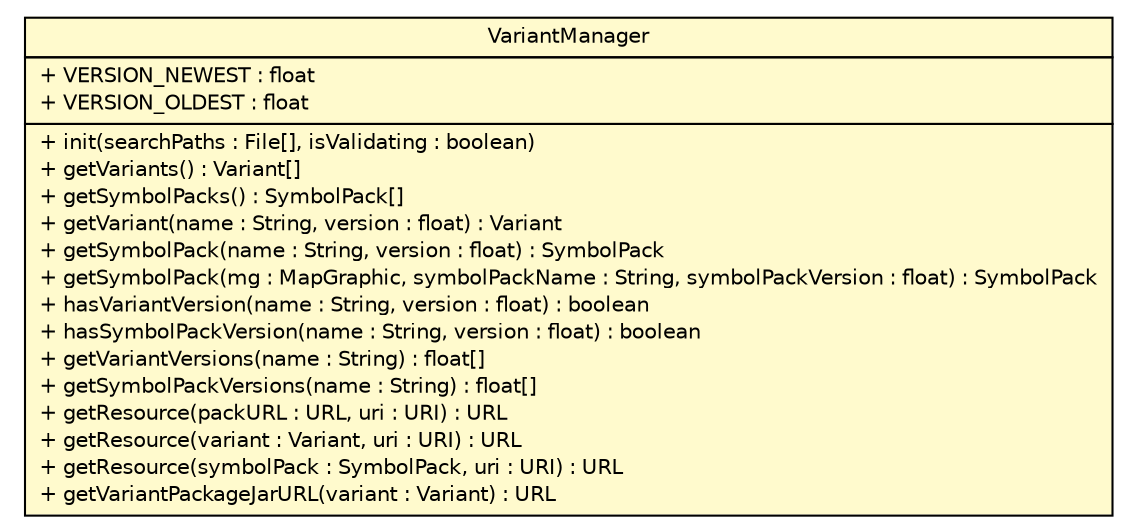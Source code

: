 #!/usr/local/bin/dot
#
# Class diagram 
# Generated by UMLGraph version 5.2 (http://www.umlgraph.org/)
#

digraph G {
	edge [fontname="Helvetica",fontsize=10,labelfontname="Helvetica",labelfontsize=10];
	node [fontname="Helvetica",fontsize=10,shape=plaintext];
	nodesep=0.25;
	ranksep=0.5;
	// dip.world.variant.VariantManager
	c10020 [label=<<table title="dip.world.variant.VariantManager" border="0" cellborder="1" cellspacing="0" cellpadding="2" port="p" bgcolor="lemonChiffon" href="./VariantManager.html">
		<tr><td><table border="0" cellspacing="0" cellpadding="1">
<tr><td align="center" balign="center"> VariantManager </td></tr>
		</table></td></tr>
		<tr><td><table border="0" cellspacing="0" cellpadding="1">
<tr><td align="left" balign="left"> + VERSION_NEWEST : float </td></tr>
<tr><td align="left" balign="left"> + VERSION_OLDEST : float </td></tr>
		</table></td></tr>
		<tr><td><table border="0" cellspacing="0" cellpadding="1">
<tr><td align="left" balign="left"> + init(searchPaths : File[], isValidating : boolean) </td></tr>
<tr><td align="left" balign="left"> + getVariants() : Variant[] </td></tr>
<tr><td align="left" balign="left"> + getSymbolPacks() : SymbolPack[] </td></tr>
<tr><td align="left" balign="left"> + getVariant(name : String, version : float) : Variant </td></tr>
<tr><td align="left" balign="left"> + getSymbolPack(name : String, version : float) : SymbolPack </td></tr>
<tr><td align="left" balign="left"> + getSymbolPack(mg : MapGraphic, symbolPackName : String, symbolPackVersion : float) : SymbolPack </td></tr>
<tr><td align="left" balign="left"> + hasVariantVersion(name : String, version : float) : boolean </td></tr>
<tr><td align="left" balign="left"> + hasSymbolPackVersion(name : String, version : float) : boolean </td></tr>
<tr><td align="left" balign="left"> + getVariantVersions(name : String) : float[] </td></tr>
<tr><td align="left" balign="left"> + getSymbolPackVersions(name : String) : float[] </td></tr>
<tr><td align="left" balign="left"> + getResource(packURL : URL, uri : URI) : URL </td></tr>
<tr><td align="left" balign="left"> + getResource(variant : Variant, uri : URI) : URL </td></tr>
<tr><td align="left" balign="left"> + getResource(symbolPack : SymbolPack, uri : URI) : URL </td></tr>
<tr><td align="left" balign="left"> + getVariantPackageJarURL(variant : Variant) : URL </td></tr>
		</table></td></tr>
		</table>>, fontname="Helvetica", fontcolor="black", fontsize=10.0];
}

